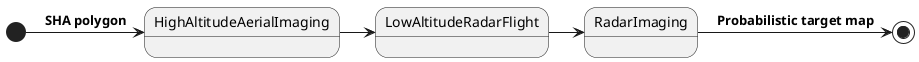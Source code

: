 @startuml

[*] -> HighAltitudeAerialImaging: **SHA polygon**

HighAltitudeAerialImaging -> LowAltitudeRadarFlight

LowAltitudeRadarFlight -> RadarImaging
RadarImaging -> [*]: **Probabilistic target map**

@enduml
